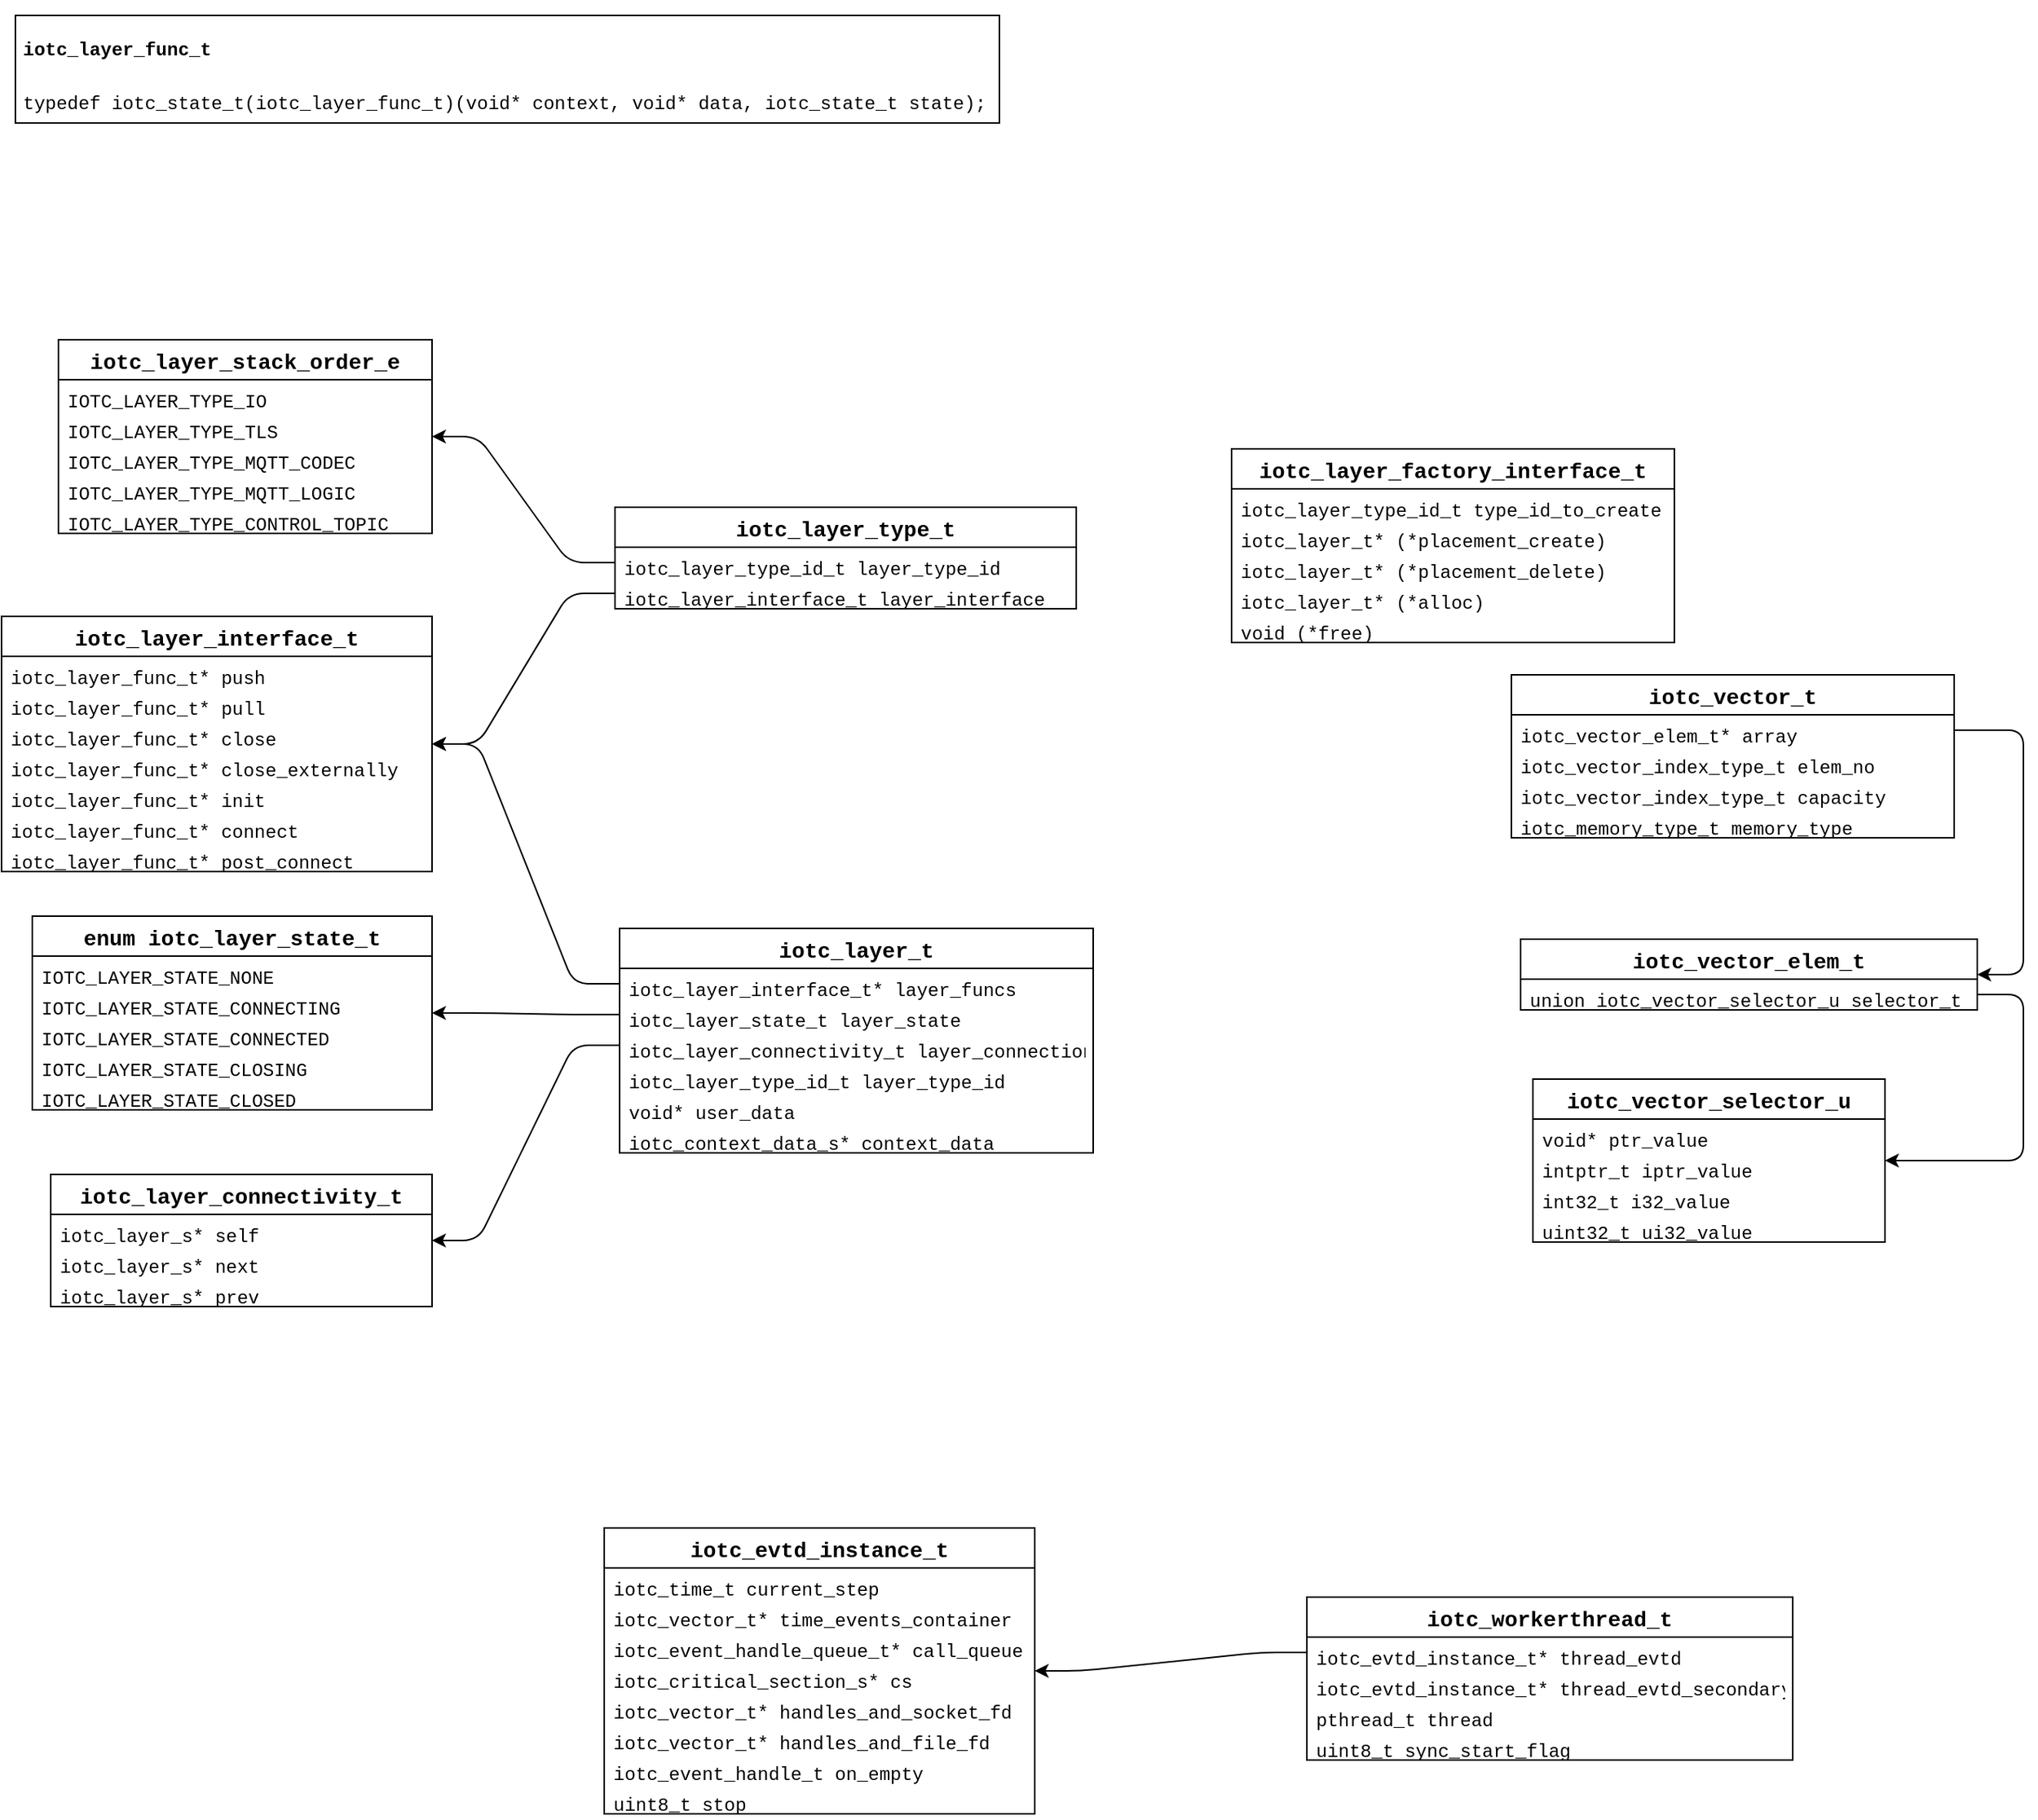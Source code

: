 <mxfile version="13.6.5" type="github">
  <diagram name="Page-1" id="c4acf3e9-155e-7222-9cf6-157b1a14988f">
    <mxGraphModel dx="2523" dy="2019" grid="0" gridSize="10" guides="1" tooltips="1" connect="1" arrows="1" fold="1" page="1" pageScale="1" pageWidth="850" pageHeight="1100" background="#ffffff" math="0" shadow="0">
      <root>
        <mxCell id="0" />
        <mxCell id="1" parent="0" />
        <mxCell id="N3X8aQaMnxB1786Qqk0I-110" value="&lt;h1&gt;&lt;span style=&quot;font-size: 12px&quot;&gt;iotc_layer_func_t&lt;/span&gt;&lt;br&gt;&lt;/h1&gt;&lt;p&gt;typedef iotc_state_t(iotc_layer_func_t)(void* context, void* data, iotc_state_t state);&lt;br&gt;&lt;/p&gt;" style="text;html=1;fillColor=none;spacing=5;spacingTop=-20;whiteSpace=wrap;overflow=hidden;rounded=0;strokeColor=#000000;fontFamily=Courier New;" vertex="1" parent="1">
          <mxGeometry x="-265" y="-152" width="640" height="70" as="geometry" />
        </mxCell>
        <mxCell id="N3X8aQaMnxB1786Qqk0I-125" style="edgeStyle=entityRelationEdgeStyle;rounded=1;orthogonalLoop=1;jettySize=auto;html=1;fontFamily=Courier New;" edge="1" parent="1" source="N3X8aQaMnxB1786Qqk0I-121" target="N3X8aQaMnxB1786Qqk0I-61">
          <mxGeometry relative="1" as="geometry" />
        </mxCell>
        <mxCell id="N3X8aQaMnxB1786Qqk0I-144" style="edgeStyle=entityRelationEdgeStyle;orthogonalLoop=1;jettySize=auto;html=1;fontFamily=Courier New;" edge="1" parent="1" source="N3X8aQaMnxB1786Qqk0I-136" target="N3X8aQaMnxB1786Qqk0I-61">
          <mxGeometry relative="1" as="geometry">
            <mxPoint x="70" y="619" as="targetPoint" />
          </mxGeometry>
        </mxCell>
        <mxCell id="N3X8aQaMnxB1786Qqk0I-145" style="edgeStyle=entityRelationEdgeStyle;orthogonalLoop=1;jettySize=auto;html=1;fontFamily=Courier New;" edge="1" parent="1" source="N3X8aQaMnxB1786Qqk0I-137" target="N3X8aQaMnxB1786Qqk0I-127">
          <mxGeometry relative="1" as="geometry" />
        </mxCell>
        <mxCell id="N3X8aQaMnxB1786Qqk0I-127" value="iotc_layer_connectivity_t" style="swimlane;fontStyle=1;childLayout=stackLayout;horizontal=1;startSize=26;horizontalStack=0;resizeParent=1;resizeParentMax=0;resizeLast=0;collapsible=1;marginBottom=0;align=center;fontSize=14;fontFamily=Courier New;" vertex="1" parent="1">
          <mxGeometry x="-242" y="602" width="248" height="86" as="geometry" />
        </mxCell>
        <mxCell id="N3X8aQaMnxB1786Qqk0I-128" value="iotc_layer_s* self" style="text;fillColor=none;spacingLeft=4;spacingRight=4;overflow=hidden;rotatable=0;points=[[0,0.5],[1,0.5]];portConstraint=eastwest;fontSize=12;fontFamily=Courier New;dashed=1;" vertex="1" parent="N3X8aQaMnxB1786Qqk0I-127">
          <mxGeometry y="26" width="248" height="20" as="geometry" />
        </mxCell>
        <mxCell id="N3X8aQaMnxB1786Qqk0I-129" value="iotc_layer_s* next" style="text;fillColor=none;spacingLeft=4;spacingRight=4;overflow=hidden;rotatable=0;points=[[0,0.5],[1,0.5]];portConstraint=eastwest;fontSize=12;fontFamily=Courier New;dashed=1;" vertex="1" parent="N3X8aQaMnxB1786Qqk0I-127">
          <mxGeometry y="46" width="248" height="20" as="geometry" />
        </mxCell>
        <mxCell id="N3X8aQaMnxB1786Qqk0I-130" value="iotc_layer_s* prev" style="text;strokeColor=none;fillColor=none;spacingLeft=4;spacingRight=4;overflow=hidden;rotatable=0;points=[[0,0.5],[1,0.5]];portConstraint=eastwest;fontSize=12;fontFamily=Courier New;" vertex="1" parent="N3X8aQaMnxB1786Qqk0I-127">
          <mxGeometry y="66" width="248" height="20" as="geometry" />
        </mxCell>
        <mxCell id="N3X8aQaMnxB1786Qqk0I-146" style="edgeStyle=entityRelationEdgeStyle;orthogonalLoop=1;jettySize=auto;html=1;fontFamily=Courier New;" edge="1" parent="1" source="N3X8aQaMnxB1786Qqk0I-141" target="N3X8aQaMnxB1786Qqk0I-111">
          <mxGeometry relative="1" as="geometry" />
        </mxCell>
        <mxCell id="N3X8aQaMnxB1786Qqk0I-135" value="iotc_layer_t" style="swimlane;fontStyle=1;childLayout=stackLayout;horizontal=1;startSize=26;horizontalStack=0;resizeParent=1;resizeParentMax=0;resizeLast=0;collapsible=1;marginBottom=0;align=center;fontSize=14;fontFamily=Courier New;" vertex="1" parent="1">
          <mxGeometry x="128" y="442" width="308" height="146" as="geometry" />
        </mxCell>
        <mxCell id="N3X8aQaMnxB1786Qqk0I-136" value="iotc_layer_interface_t* layer_funcs" style="text;fillColor=none;spacingLeft=4;spacingRight=4;overflow=hidden;rotatable=0;points=[[0,0.5],[1,0.5]];portConstraint=eastwest;fontSize=12;fontFamily=Courier New;dashed=1;" vertex="1" parent="N3X8aQaMnxB1786Qqk0I-135">
          <mxGeometry y="26" width="308" height="20" as="geometry" />
        </mxCell>
        <mxCell id="N3X8aQaMnxB1786Qqk0I-141" value="iotc_layer_state_t layer_state" style="text;strokeColor=none;fillColor=none;spacingLeft=4;spacingRight=4;overflow=hidden;rotatable=0;points=[[0,0.5],[1,0.5]];portConstraint=eastwest;fontSize=12;fontFamily=Courier New;" vertex="1" parent="N3X8aQaMnxB1786Qqk0I-135">
          <mxGeometry y="46" width="308" height="20" as="geometry" />
        </mxCell>
        <mxCell id="N3X8aQaMnxB1786Qqk0I-137" value="iotc_layer_connectivity_t layer_connection" style="text;fillColor=none;spacingLeft=4;spacingRight=4;overflow=hidden;rotatable=0;points=[[0,0.5],[1,0.5]];portConstraint=eastwest;fontSize=12;fontFamily=Courier New;dashed=1;" vertex="1" parent="N3X8aQaMnxB1786Qqk0I-135">
          <mxGeometry y="66" width="308" height="20" as="geometry" />
        </mxCell>
        <mxCell id="N3X8aQaMnxB1786Qqk0I-138" value="iotc_layer_type_id_t layer_type_id" style="text;strokeColor=none;fillColor=none;spacingLeft=4;spacingRight=4;overflow=hidden;rotatable=0;points=[[0,0.5],[1,0.5]];portConstraint=eastwest;fontSize=12;fontFamily=Courier New;" vertex="1" parent="N3X8aQaMnxB1786Qqk0I-135">
          <mxGeometry y="86" width="308" height="20" as="geometry" />
        </mxCell>
        <mxCell id="N3X8aQaMnxB1786Qqk0I-139" value="void* user_data" style="text;strokeColor=none;fillColor=none;spacingLeft=4;spacingRight=4;overflow=hidden;rotatable=0;points=[[0,0.5],[1,0.5]];portConstraint=eastwest;fontSize=12;fontFamily=Courier New;" vertex="1" parent="N3X8aQaMnxB1786Qqk0I-135">
          <mxGeometry y="106" width="308" height="20" as="geometry" />
        </mxCell>
        <mxCell id="N3X8aQaMnxB1786Qqk0I-140" value="iotc_context_data_s* context_data" style="text;strokeColor=none;fillColor=none;spacingLeft=4;spacingRight=4;overflow=hidden;rotatable=0;points=[[0,0.5],[1,0.5]];portConstraint=eastwest;fontSize=12;fontFamily=Courier New;" vertex="1" parent="N3X8aQaMnxB1786Qqk0I-135">
          <mxGeometry y="126" width="308" height="20" as="geometry" />
        </mxCell>
        <mxCell id="N3X8aQaMnxB1786Qqk0I-162" style="edgeStyle=entityRelationEdgeStyle;orthogonalLoop=1;jettySize=auto;html=1;fontFamily=Courier New;" edge="1" parent="1" source="N3X8aQaMnxB1786Qqk0I-120" target="N3X8aQaMnxB1786Qqk0I-155">
          <mxGeometry relative="1" as="geometry" />
        </mxCell>
        <mxCell id="N3X8aQaMnxB1786Qqk0I-61" value="iotc_layer_interface_t" style="swimlane;fontStyle=1;childLayout=stackLayout;horizontal=1;startSize=26;horizontalStack=0;resizeParent=1;resizeParentMax=0;resizeLast=0;collapsible=1;marginBottom=0;align=center;fontSize=14;fontFamily=Courier New;" vertex="1" parent="1">
          <mxGeometry x="-274" y="239" width="280" height="166" as="geometry" />
        </mxCell>
        <mxCell id="N3X8aQaMnxB1786Qqk0I-62" value="iotc_layer_func_t* push" style="text;fillColor=none;spacingLeft=4;spacingRight=4;overflow=hidden;rotatable=0;points=[[0,0.5],[1,0.5]];portConstraint=eastwest;fontSize=12;fontFamily=Courier New;dashed=1;" vertex="1" parent="N3X8aQaMnxB1786Qqk0I-61">
          <mxGeometry y="26" width="280" height="20" as="geometry" />
        </mxCell>
        <mxCell id="N3X8aQaMnxB1786Qqk0I-63" value="iotc_layer_func_t* pull" style="text;fillColor=none;spacingLeft=4;spacingRight=4;overflow=hidden;rotatable=0;points=[[0,0.5],[1,0.5]];portConstraint=eastwest;fontSize=12;fontFamily=Courier New;dashed=1;" vertex="1" parent="N3X8aQaMnxB1786Qqk0I-61">
          <mxGeometry y="46" width="280" height="20" as="geometry" />
        </mxCell>
        <mxCell id="N3X8aQaMnxB1786Qqk0I-64" value="iotc_layer_func_t* close" style="text;strokeColor=none;fillColor=none;spacingLeft=4;spacingRight=4;overflow=hidden;rotatable=0;points=[[0,0.5],[1,0.5]];portConstraint=eastwest;fontSize=12;fontFamily=Courier New;" vertex="1" parent="N3X8aQaMnxB1786Qqk0I-61">
          <mxGeometry y="66" width="280" height="20" as="geometry" />
        </mxCell>
        <mxCell id="N3X8aQaMnxB1786Qqk0I-80" value="iotc_layer_func_t* close_externally" style="text;strokeColor=none;fillColor=none;spacingLeft=4;spacingRight=4;overflow=hidden;rotatable=0;points=[[0,0.5],[1,0.5]];portConstraint=eastwest;fontSize=12;fontFamily=Courier New;" vertex="1" parent="N3X8aQaMnxB1786Qqk0I-61">
          <mxGeometry y="86" width="280" height="20" as="geometry" />
        </mxCell>
        <mxCell id="N3X8aQaMnxB1786Qqk0I-81" value="iotc_layer_func_t* init" style="text;strokeColor=none;fillColor=none;spacingLeft=4;spacingRight=4;overflow=hidden;rotatable=0;points=[[0,0.5],[1,0.5]];portConstraint=eastwest;fontSize=12;fontFamily=Courier New;" vertex="1" parent="N3X8aQaMnxB1786Qqk0I-61">
          <mxGeometry y="106" width="280" height="20" as="geometry" />
        </mxCell>
        <mxCell id="N3X8aQaMnxB1786Qqk0I-82" value="iotc_layer_func_t* connect" style="text;strokeColor=none;fillColor=none;spacingLeft=4;spacingRight=4;overflow=hidden;rotatable=0;points=[[0,0.5],[1,0.5]];portConstraint=eastwest;fontSize=12;fontFamily=Courier New;" vertex="1" parent="N3X8aQaMnxB1786Qqk0I-61">
          <mxGeometry y="126" width="280" height="20" as="geometry" />
        </mxCell>
        <mxCell id="N3X8aQaMnxB1786Qqk0I-83" value="iotc_layer_func_t* post_connect" style="text;strokeColor=none;fillColor=none;spacingLeft=4;spacingRight=4;overflow=hidden;rotatable=0;points=[[0,0.5],[1,0.5]];portConstraint=eastwest;fontSize=12;fontFamily=Courier New;" vertex="1" parent="N3X8aQaMnxB1786Qqk0I-61">
          <mxGeometry y="146" width="280" height="20" as="geometry" />
        </mxCell>
        <mxCell id="N3X8aQaMnxB1786Qqk0I-111" value="enum iotc_layer_state_t" style="swimlane;fontStyle=1;childLayout=stackLayout;horizontal=1;startSize=26;horizontalStack=0;resizeParent=1;resizeParentMax=0;resizeLast=0;collapsible=1;marginBottom=0;align=center;fontSize=14;fontFamily=Courier New;" vertex="1" parent="1">
          <mxGeometry x="-254" y="434" width="260" height="126" as="geometry" />
        </mxCell>
        <mxCell id="N3X8aQaMnxB1786Qqk0I-112" value="IOTC_LAYER_STATE_NONE" style="text;strokeColor=none;fillColor=none;spacingLeft=4;spacingRight=4;overflow=hidden;rotatable=0;points=[[0,0.5],[1,0.5]];portConstraint=eastwest;fontSize=12;fontFamily=Courier New;" vertex="1" parent="N3X8aQaMnxB1786Qqk0I-111">
          <mxGeometry y="26" width="260" height="20" as="geometry" />
        </mxCell>
        <mxCell id="N3X8aQaMnxB1786Qqk0I-113" value="IOTC_LAYER_STATE_CONNECTING" style="text;strokeColor=none;fillColor=none;spacingLeft=4;spacingRight=4;overflow=hidden;rotatable=0;points=[[0,0.5],[1,0.5]];portConstraint=eastwest;fontSize=12;fontFamily=Courier New;" vertex="1" parent="N3X8aQaMnxB1786Qqk0I-111">
          <mxGeometry y="46" width="260" height="20" as="geometry" />
        </mxCell>
        <mxCell id="N3X8aQaMnxB1786Qqk0I-114" value="IOTC_LAYER_STATE_CONNECTED" style="text;strokeColor=none;fillColor=none;spacingLeft=4;spacingRight=4;overflow=hidden;rotatable=0;points=[[0,0.5],[1,0.5]];portConstraint=eastwest;fontSize=12;fontFamily=Courier New;" vertex="1" parent="N3X8aQaMnxB1786Qqk0I-111">
          <mxGeometry y="66" width="260" height="20" as="geometry" />
        </mxCell>
        <mxCell id="N3X8aQaMnxB1786Qqk0I-115" value="IOTC_LAYER_STATE_CLOSING" style="text;strokeColor=none;fillColor=none;spacingLeft=4;spacingRight=4;overflow=hidden;rotatable=0;points=[[0,0.5],[1,0.5]];portConstraint=eastwest;fontSize=12;fontFamily=Courier New;" vertex="1" parent="N3X8aQaMnxB1786Qqk0I-111">
          <mxGeometry y="86" width="260" height="20" as="geometry" />
        </mxCell>
        <mxCell id="N3X8aQaMnxB1786Qqk0I-116" value="IOTC_LAYER_STATE_CLOSED" style="text;strokeColor=none;fillColor=none;spacingLeft=4;spacingRight=4;overflow=hidden;rotatable=0;points=[[0,0.5],[1,0.5]];portConstraint=eastwest;fontSize=12;fontFamily=Courier New;" vertex="1" parent="N3X8aQaMnxB1786Qqk0I-111">
          <mxGeometry y="106" width="260" height="20" as="geometry" />
        </mxCell>
        <mxCell id="N3X8aQaMnxB1786Qqk0I-119" value="iotc_layer_type_t" style="swimlane;fontStyle=1;childLayout=stackLayout;horizontal=1;startSize=26;horizontalStack=0;resizeParent=1;resizeParentMax=0;resizeLast=0;collapsible=1;marginBottom=0;align=center;fontSize=14;fontFamily=Courier New;" vertex="1" parent="1">
          <mxGeometry x="125" y="168" width="300" height="66" as="geometry" />
        </mxCell>
        <mxCell id="N3X8aQaMnxB1786Qqk0I-120" value="iotc_layer_type_id_t layer_type_id" style="text;strokeColor=none;fillColor=none;spacingLeft=4;spacingRight=4;overflow=hidden;rotatable=0;points=[[0,0.5],[1,0.5]];portConstraint=eastwest;fontSize=12;fontFamily=Courier New;" vertex="1" parent="N3X8aQaMnxB1786Qqk0I-119">
          <mxGeometry y="26" width="300" height="20" as="geometry" />
        </mxCell>
        <mxCell id="N3X8aQaMnxB1786Qqk0I-121" value="iotc_layer_interface_t layer_interface" style="text;strokeColor=none;fillColor=none;spacingLeft=4;spacingRight=4;overflow=hidden;rotatable=0;points=[[0,0.5],[1,0.5]];portConstraint=eastwest;fontSize=12;fontFamily=Courier New;" vertex="1" parent="N3X8aQaMnxB1786Qqk0I-119">
          <mxGeometry y="46" width="300" height="20" as="geometry" />
        </mxCell>
        <mxCell id="N3X8aQaMnxB1786Qqk0I-155" value="iotc_layer_stack_order_e" style="swimlane;fontStyle=1;childLayout=stackLayout;horizontal=1;startSize=26;horizontalStack=0;resizeParent=1;resizeParentMax=0;resizeLast=0;collapsible=1;marginBottom=0;align=center;fontSize=14;fontFamily=Courier New;" vertex="1" parent="1">
          <mxGeometry x="-237" y="59" width="243" height="126" as="geometry" />
        </mxCell>
        <mxCell id="N3X8aQaMnxB1786Qqk0I-156" value="IOTC_LAYER_TYPE_IO" style="text;strokeColor=none;fillColor=none;spacingLeft=4;spacingRight=4;overflow=hidden;rotatable=0;points=[[0,0.5],[1,0.5]];portConstraint=eastwest;fontSize=12;fontFamily=Courier New;" vertex="1" parent="N3X8aQaMnxB1786Qqk0I-155">
          <mxGeometry y="26" width="243" height="20" as="geometry" />
        </mxCell>
        <mxCell id="N3X8aQaMnxB1786Qqk0I-157" value="IOTC_LAYER_TYPE_TLS" style="text;fillColor=none;spacingLeft=4;spacingRight=4;overflow=hidden;rotatable=0;points=[[0,0.5],[1,0.5]];portConstraint=eastwest;fontSize=12;fontFamily=Courier New;dashed=1;" vertex="1" parent="N3X8aQaMnxB1786Qqk0I-155">
          <mxGeometry y="46" width="243" height="20" as="geometry" />
        </mxCell>
        <mxCell id="N3X8aQaMnxB1786Qqk0I-158" value="IOTC_LAYER_TYPE_MQTT_CODEC" style="text;fillColor=none;spacingLeft=4;spacingRight=4;overflow=hidden;rotatable=0;points=[[0,0.5],[1,0.5]];portConstraint=eastwest;fontSize=12;fontFamily=Courier New;dashed=1;" vertex="1" parent="N3X8aQaMnxB1786Qqk0I-155">
          <mxGeometry y="66" width="243" height="20" as="geometry" />
        </mxCell>
        <mxCell id="N3X8aQaMnxB1786Qqk0I-159" value="IOTC_LAYER_TYPE_MQTT_LOGIC" style="text;strokeColor=none;fillColor=none;spacingLeft=4;spacingRight=4;overflow=hidden;rotatable=0;points=[[0,0.5],[1,0.5]];portConstraint=eastwest;fontSize=12;fontFamily=Courier New;" vertex="1" parent="N3X8aQaMnxB1786Qqk0I-155">
          <mxGeometry y="86" width="243" height="20" as="geometry" />
        </mxCell>
        <mxCell id="N3X8aQaMnxB1786Qqk0I-160" value="IOTC_LAYER_TYPE_CONTROL_TOPIC" style="text;strokeColor=none;fillColor=none;spacingLeft=4;spacingRight=4;overflow=hidden;rotatable=0;points=[[0,0.5],[1,0.5]];portConstraint=eastwest;fontSize=12;fontFamily=Courier New;" vertex="1" parent="N3X8aQaMnxB1786Qqk0I-155">
          <mxGeometry y="106" width="243" height="20" as="geometry" />
        </mxCell>
        <mxCell id="N3X8aQaMnxB1786Qqk0I-147" value="iotc_layer_factory_interface_t" style="swimlane;fontStyle=1;childLayout=stackLayout;horizontal=1;startSize=26;horizontalStack=0;resizeParent=1;resizeParentMax=0;resizeLast=0;collapsible=1;marginBottom=0;align=center;fontSize=14;fontFamily=Courier New;" vertex="1" parent="1">
          <mxGeometry x="526" y="130" width="288" height="126" as="geometry" />
        </mxCell>
        <mxCell id="N3X8aQaMnxB1786Qqk0I-148" value="iotc_layer_type_id_t type_id_to_create" style="text;fillColor=none;spacingLeft=4;spacingRight=4;overflow=hidden;rotatable=0;points=[[0,0.5],[1,0.5]];portConstraint=eastwest;fontSize=12;fontFamily=Courier New;dashed=1;" vertex="1" parent="N3X8aQaMnxB1786Qqk0I-147">
          <mxGeometry y="26" width="288" height="20" as="geometry" />
        </mxCell>
        <mxCell id="N3X8aQaMnxB1786Qqk0I-149" value="iotc_layer_t* (*placement_create)" style="text;fillColor=none;spacingLeft=4;spacingRight=4;overflow=hidden;rotatable=0;points=[[0,0.5],[1,0.5]];portConstraint=eastwest;fontSize=12;fontFamily=Courier New;dashed=1;" vertex="1" parent="N3X8aQaMnxB1786Qqk0I-147">
          <mxGeometry y="46" width="288" height="20" as="geometry" />
        </mxCell>
        <mxCell id="N3X8aQaMnxB1786Qqk0I-150" value="iotc_layer_t* (*placement_delete)" style="text;strokeColor=none;fillColor=none;spacingLeft=4;spacingRight=4;overflow=hidden;rotatable=0;points=[[0,0.5],[1,0.5]];portConstraint=eastwest;fontSize=12;fontFamily=Courier New;" vertex="1" parent="N3X8aQaMnxB1786Qqk0I-147">
          <mxGeometry y="66" width="288" height="20" as="geometry" />
        </mxCell>
        <mxCell id="N3X8aQaMnxB1786Qqk0I-151" value="iotc_layer_t* (*alloc)" style="text;strokeColor=none;fillColor=none;spacingLeft=4;spacingRight=4;overflow=hidden;rotatable=0;points=[[0,0.5],[1,0.5]];portConstraint=eastwest;fontSize=12;fontFamily=Courier New;" vertex="1" parent="N3X8aQaMnxB1786Qqk0I-147">
          <mxGeometry y="86" width="288" height="20" as="geometry" />
        </mxCell>
        <mxCell id="N3X8aQaMnxB1786Qqk0I-152" value="void (*free)" style="text;strokeColor=none;fillColor=none;spacingLeft=4;spacingRight=4;overflow=hidden;rotatable=0;points=[[0,0.5],[1,0.5]];portConstraint=eastwest;fontSize=12;fontFamily=Courier New;" vertex="1" parent="N3X8aQaMnxB1786Qqk0I-147">
          <mxGeometry y="106" width="288" height="20" as="geometry" />
        </mxCell>
        <mxCell id="N3X8aQaMnxB1786Qqk0I-174" value="iotc_vector_selector_u" style="swimlane;fontStyle=1;childLayout=stackLayout;horizontal=1;startSize=26;horizontalStack=0;resizeParent=1;resizeParentMax=0;resizeLast=0;collapsible=1;marginBottom=0;align=center;fontSize=14;fontFamily=Courier New;" vertex="1" parent="1">
          <mxGeometry x="722" y="540" width="229" height="106" as="geometry" />
        </mxCell>
        <mxCell id="N3X8aQaMnxB1786Qqk0I-175" value="void* ptr_value" style="text;fillColor=none;spacingLeft=4;spacingRight=4;overflow=hidden;rotatable=0;points=[[0,0.5],[1,0.5]];portConstraint=eastwest;fontSize=12;fontFamily=Courier New;dashed=1;" vertex="1" parent="N3X8aQaMnxB1786Qqk0I-174">
          <mxGeometry y="26" width="229" height="20" as="geometry" />
        </mxCell>
        <mxCell id="N3X8aQaMnxB1786Qqk0I-176" value="intptr_t iptr_value" style="text;fillColor=none;spacingLeft=4;spacingRight=4;overflow=hidden;rotatable=0;points=[[0,0.5],[1,0.5]];portConstraint=eastwest;fontSize=12;fontFamily=Courier New;dashed=1;" vertex="1" parent="N3X8aQaMnxB1786Qqk0I-174">
          <mxGeometry y="46" width="229" height="20" as="geometry" />
        </mxCell>
        <mxCell id="N3X8aQaMnxB1786Qqk0I-177" value="int32_t i32_value" style="text;strokeColor=none;fillColor=none;spacingLeft=4;spacingRight=4;overflow=hidden;rotatable=0;points=[[0,0.5],[1,0.5]];portConstraint=eastwest;fontSize=12;fontFamily=Courier New;" vertex="1" parent="N3X8aQaMnxB1786Qqk0I-174">
          <mxGeometry y="66" width="229" height="20" as="geometry" />
        </mxCell>
        <mxCell id="N3X8aQaMnxB1786Qqk0I-178" value="uint32_t ui32_value" style="text;strokeColor=none;fillColor=none;spacingLeft=4;spacingRight=4;overflow=hidden;rotatable=0;points=[[0,0.5],[1,0.5]];portConstraint=eastwest;fontSize=12;fontFamily=Courier New;" vertex="1" parent="N3X8aQaMnxB1786Qqk0I-174">
          <mxGeometry y="86" width="229" height="20" as="geometry" />
        </mxCell>
        <mxCell id="N3X8aQaMnxB1786Qqk0I-169" value="iotc_vector_elem_t" style="swimlane;fontStyle=1;childLayout=stackLayout;horizontal=1;startSize=26;horizontalStack=0;resizeParent=1;resizeParentMax=0;resizeLast=0;collapsible=1;marginBottom=0;align=center;fontSize=14;fontFamily=Courier New;" vertex="1" parent="1">
          <mxGeometry x="714" y="449" width="297" height="46" as="geometry" />
        </mxCell>
        <mxCell id="N3X8aQaMnxB1786Qqk0I-170" value="union iotc_vector_selector_u selector_t" style="text;fillColor=none;spacingLeft=4;spacingRight=4;overflow=hidden;rotatable=0;points=[[0,0.5],[1,0.5]];portConstraint=eastwest;fontSize=12;fontFamily=Courier New;dashed=1;" vertex="1" parent="N3X8aQaMnxB1786Qqk0I-169">
          <mxGeometry y="26" width="297" height="20" as="geometry" />
        </mxCell>
        <mxCell id="N3X8aQaMnxB1786Qqk0I-163" value="iotc_vector_t" style="swimlane;fontStyle=1;childLayout=stackLayout;horizontal=1;startSize=26;horizontalStack=0;resizeParent=1;resizeParentMax=0;resizeLast=0;collapsible=1;marginBottom=0;align=center;fontSize=14;fontFamily=Courier New;" vertex="1" parent="1">
          <mxGeometry x="708" y="277" width="288" height="106" as="geometry" />
        </mxCell>
        <mxCell id="N3X8aQaMnxB1786Qqk0I-164" value="iotc_vector_elem_t* array" style="text;fillColor=none;spacingLeft=4;spacingRight=4;overflow=hidden;rotatable=0;points=[[0,0.5],[1,0.5]];portConstraint=eastwest;fontSize=12;fontFamily=Courier New;dashed=1;" vertex="1" parent="N3X8aQaMnxB1786Qqk0I-163">
          <mxGeometry y="26" width="288" height="20" as="geometry" />
        </mxCell>
        <mxCell id="N3X8aQaMnxB1786Qqk0I-165" value="iotc_vector_index_type_t elem_no" style="text;fillColor=none;spacingLeft=4;spacingRight=4;overflow=hidden;rotatable=0;points=[[0,0.5],[1,0.5]];portConstraint=eastwest;fontSize=12;fontFamily=Courier New;dashed=1;" vertex="1" parent="N3X8aQaMnxB1786Qqk0I-163">
          <mxGeometry y="46" width="288" height="20" as="geometry" />
        </mxCell>
        <mxCell id="N3X8aQaMnxB1786Qqk0I-166" value="iotc_vector_index_type_t capacity" style="text;strokeColor=none;fillColor=none;spacingLeft=4;spacingRight=4;overflow=hidden;rotatable=0;points=[[0,0.5],[1,0.5]];portConstraint=eastwest;fontSize=12;fontFamily=Courier New;" vertex="1" parent="N3X8aQaMnxB1786Qqk0I-163">
          <mxGeometry y="66" width="288" height="20" as="geometry" />
        </mxCell>
        <mxCell id="N3X8aQaMnxB1786Qqk0I-167" value="iotc_memory_type_t memory_type" style="text;strokeColor=none;fillColor=none;spacingLeft=4;spacingRight=4;overflow=hidden;rotatable=0;points=[[0,0.5],[1,0.5]];portConstraint=eastwest;fontSize=12;fontFamily=Courier New;" vertex="1" parent="N3X8aQaMnxB1786Qqk0I-163">
          <mxGeometry y="86" width="288" height="20" as="geometry" />
        </mxCell>
        <mxCell id="N3X8aQaMnxB1786Qqk0I-179" style="edgeStyle=entityRelationEdgeStyle;orthogonalLoop=1;jettySize=auto;html=1;fontFamily=Courier New;" edge="1" parent="1" source="N3X8aQaMnxB1786Qqk0I-164" target="N3X8aQaMnxB1786Qqk0I-169">
          <mxGeometry relative="1" as="geometry" />
        </mxCell>
        <mxCell id="N3X8aQaMnxB1786Qqk0I-180" style="edgeStyle=entityRelationEdgeStyle;orthogonalLoop=1;jettySize=auto;html=1;fontFamily=Courier New;" edge="1" parent="1" source="N3X8aQaMnxB1786Qqk0I-170" target="N3X8aQaMnxB1786Qqk0I-174">
          <mxGeometry relative="1" as="geometry" />
        </mxCell>
        <mxCell id="N3X8aQaMnxB1786Qqk0I-186" value="iotc_evtd_instance_t" style="swimlane;fontStyle=1;childLayout=stackLayout;horizontal=1;startSize=26;horizontalStack=0;resizeParent=1;resizeParentMax=0;resizeLast=0;collapsible=1;marginBottom=0;align=center;fontSize=14;fontFamily=Courier New;" vertex="1" parent="1">
          <mxGeometry x="118" y="832" width="280" height="186" as="geometry" />
        </mxCell>
        <mxCell id="N3X8aQaMnxB1786Qqk0I-187" value="iotc_time_t current_step" style="text;fillColor=none;spacingLeft=4;spacingRight=4;overflow=hidden;rotatable=0;points=[[0,0.5],[1,0.5]];portConstraint=eastwest;fontSize=12;fontFamily=Courier New;dashed=1;" vertex="1" parent="N3X8aQaMnxB1786Qqk0I-186">
          <mxGeometry y="26" width="280" height="20" as="geometry" />
        </mxCell>
        <mxCell id="N3X8aQaMnxB1786Qqk0I-188" value="iotc_vector_t* time_events_container" style="text;fillColor=none;spacingLeft=4;spacingRight=4;overflow=hidden;rotatable=0;points=[[0,0.5],[1,0.5]];portConstraint=eastwest;fontSize=12;fontFamily=Courier New;dashed=1;" vertex="1" parent="N3X8aQaMnxB1786Qqk0I-186">
          <mxGeometry y="46" width="280" height="20" as="geometry" />
        </mxCell>
        <mxCell id="N3X8aQaMnxB1786Qqk0I-189" value="iotc_event_handle_queue_t* call_queue" style="text;strokeColor=none;fillColor=none;spacingLeft=4;spacingRight=4;overflow=hidden;rotatable=0;points=[[0,0.5],[1,0.5]];portConstraint=eastwest;fontSize=12;fontFamily=Courier New;" vertex="1" parent="N3X8aQaMnxB1786Qqk0I-186">
          <mxGeometry y="66" width="280" height="20" as="geometry" />
        </mxCell>
        <mxCell id="N3X8aQaMnxB1786Qqk0I-190" value="iotc_critical_section_s* cs" style="text;strokeColor=none;fillColor=none;spacingLeft=4;spacingRight=4;overflow=hidden;rotatable=0;points=[[0,0.5],[1,0.5]];portConstraint=eastwest;fontSize=12;fontFamily=Courier New;" vertex="1" parent="N3X8aQaMnxB1786Qqk0I-186">
          <mxGeometry y="86" width="280" height="20" as="geometry" />
        </mxCell>
        <mxCell id="N3X8aQaMnxB1786Qqk0I-191" value="iotc_vector_t* handles_and_socket_fd" style="text;strokeColor=none;fillColor=none;spacingLeft=4;spacingRight=4;overflow=hidden;rotatable=0;points=[[0,0.5],[1,0.5]];portConstraint=eastwest;fontSize=12;fontFamily=Courier New;" vertex="1" parent="N3X8aQaMnxB1786Qqk0I-186">
          <mxGeometry y="106" width="280" height="20" as="geometry" />
        </mxCell>
        <mxCell id="N3X8aQaMnxB1786Qqk0I-192" value="iotc_vector_t* handles_and_file_fd" style="text;strokeColor=none;fillColor=none;spacingLeft=4;spacingRight=4;overflow=hidden;rotatable=0;points=[[0,0.5],[1,0.5]];portConstraint=eastwest;fontSize=12;fontFamily=Courier New;" vertex="1" parent="N3X8aQaMnxB1786Qqk0I-186">
          <mxGeometry y="126" width="280" height="20" as="geometry" />
        </mxCell>
        <mxCell id="N3X8aQaMnxB1786Qqk0I-193" value="iotc_event_handle_t on_empty" style="text;strokeColor=none;fillColor=none;spacingLeft=4;spacingRight=4;overflow=hidden;rotatable=0;points=[[0,0.5],[1,0.5]];portConstraint=eastwest;fontSize=12;fontFamily=Courier New;" vertex="1" parent="N3X8aQaMnxB1786Qqk0I-186">
          <mxGeometry y="146" width="280" height="20" as="geometry" />
        </mxCell>
        <mxCell id="N3X8aQaMnxB1786Qqk0I-194" value="uint8_t stop" style="text;strokeColor=none;fillColor=none;spacingLeft=4;spacingRight=4;overflow=hidden;rotatable=0;points=[[0,0.5],[1,0.5]];portConstraint=eastwest;fontSize=12;fontFamily=Courier New;" vertex="1" parent="N3X8aQaMnxB1786Qqk0I-186">
          <mxGeometry y="166" width="280" height="20" as="geometry" />
        </mxCell>
        <mxCell id="N3X8aQaMnxB1786Qqk0I-181" value="iotc_workerthread_t" style="swimlane;fontStyle=1;childLayout=stackLayout;horizontal=1;startSize=26;horizontalStack=0;resizeParent=1;resizeParentMax=0;resizeLast=0;collapsible=1;marginBottom=0;align=center;fontSize=14;fontFamily=Courier New;" vertex="1" parent="1">
          <mxGeometry x="575" y="877" width="316" height="106" as="geometry" />
        </mxCell>
        <mxCell id="N3X8aQaMnxB1786Qqk0I-182" value="iotc_evtd_instance_t* thread_evtd" style="text;fillColor=none;spacingLeft=4;spacingRight=4;overflow=hidden;rotatable=0;points=[[0,0.5],[1,0.5]];portConstraint=eastwest;fontSize=12;fontFamily=Courier New;dashed=1;" vertex="1" parent="N3X8aQaMnxB1786Qqk0I-181">
          <mxGeometry y="26" width="316" height="20" as="geometry" />
        </mxCell>
        <mxCell id="N3X8aQaMnxB1786Qqk0I-183" value="iotc_evtd_instance_t* thread_evtd_secondary" style="text;fillColor=none;spacingLeft=4;spacingRight=4;overflow=hidden;rotatable=0;points=[[0,0.5],[1,0.5]];portConstraint=eastwest;fontSize=12;fontFamily=Courier New;dashed=1;" vertex="1" parent="N3X8aQaMnxB1786Qqk0I-181">
          <mxGeometry y="46" width="316" height="20" as="geometry" />
        </mxCell>
        <mxCell id="N3X8aQaMnxB1786Qqk0I-184" value="pthread_t thread" style="text;strokeColor=none;fillColor=none;spacingLeft=4;spacingRight=4;overflow=hidden;rotatable=0;points=[[0,0.5],[1,0.5]];portConstraint=eastwest;fontSize=12;fontFamily=Courier New;" vertex="1" parent="N3X8aQaMnxB1786Qqk0I-181">
          <mxGeometry y="66" width="316" height="20" as="geometry" />
        </mxCell>
        <mxCell id="N3X8aQaMnxB1786Qqk0I-185" value="uint8_t sync_start_flag" style="text;strokeColor=none;fillColor=none;spacingLeft=4;spacingRight=4;overflow=hidden;rotatable=0;points=[[0,0.5],[1,0.5]];portConstraint=eastwest;fontSize=12;fontFamily=Courier New;" vertex="1" parent="N3X8aQaMnxB1786Qqk0I-181">
          <mxGeometry y="86" width="316" height="20" as="geometry" />
        </mxCell>
        <mxCell id="N3X8aQaMnxB1786Qqk0I-195" style="edgeStyle=entityRelationEdgeStyle;orthogonalLoop=1;jettySize=auto;html=1;fontFamily=Courier New;" edge="1" parent="1" source="N3X8aQaMnxB1786Qqk0I-182" target="N3X8aQaMnxB1786Qqk0I-186">
          <mxGeometry relative="1" as="geometry" />
        </mxCell>
      </root>
    </mxGraphModel>
  </diagram>
</mxfile>
